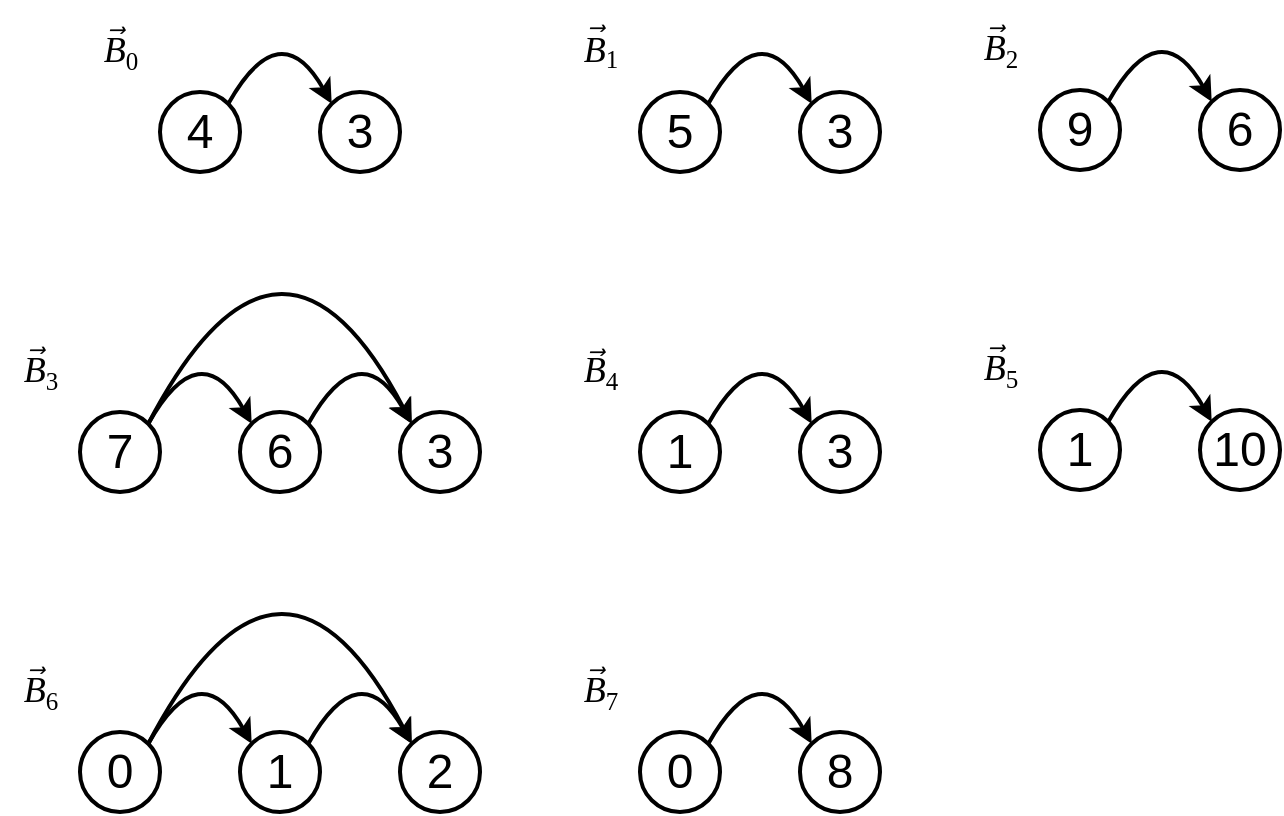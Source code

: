 <mxfile version="24.7.10">
  <diagram name="Page-1" id="zdLS6XzUSG3x8lp1yBCd">
    <mxGraphModel dx="1434" dy="841" grid="1" gridSize="10" guides="1" tooltips="1" connect="1" arrows="1" fold="1" page="1" pageScale="1" pageWidth="827" pageHeight="1169" background="none" math="0" shadow="0">
      <root>
        <mxCell id="0" />
        <mxCell id="1" parent="0" />
        <mxCell id="_PjYLiZ7u1xAUvMMXe8_-5" value="&lt;font face=&quot;Helvetica&quot; style=&quot;font-size: 24px;&quot;&gt;4&lt;/font&gt;" style="ellipse;whiteSpace=wrap;html=1;aspect=fixed;strokeWidth=2;" parent="1" vertex="1">
          <mxGeometry x="160" y="80" width="40" height="40" as="geometry" />
        </mxCell>
        <mxCell id="ZnwNd1amS8vzW6LrnCgQ-1" value="&lt;i style=&quot;font-size: 18px;&quot;&gt;B&lt;/i&gt;&lt;sub style=&quot;&quot;&gt;&lt;font style=&quot;font-size: 12.5px;&quot;&gt;1&lt;/font&gt;&lt;/sub&gt;" style="text;html=1;align=center;verticalAlign=middle;resizable=0;points=[];autosize=1;strokeColor=none;fillColor=none;strokeWidth=1;fontFamily=Times New Roman;fontStyle=0" parent="1" vertex="1">
          <mxGeometry x="360" y="40" width="40" height="40" as="geometry" />
        </mxCell>
        <mxCell id="ZnwNd1amS8vzW6LrnCgQ-4" value="&lt;span style=&quot;&quot;&gt;&lt;span style=&quot;font-style: italic; font-size: 18px;&quot;&gt;B&lt;/span&gt;&lt;span style=&quot;font-size: 15px;&quot;&gt;&lt;sub style=&quot;&quot;&gt;0&lt;/sub&gt;&lt;/span&gt;&lt;/span&gt;" style="text;html=1;align=center;verticalAlign=middle;resizable=0;points=[];autosize=1;strokeColor=none;fillColor=none;strokeWidth=1;fontFamily=Times New Roman;fontStyle=0" parent="1" vertex="1">
          <mxGeometry x="120" y="40" width="40" height="40" as="geometry" />
        </mxCell>
        <mxCell id="ZnwNd1amS8vzW6LrnCgQ-5" value="&lt;span style=&quot;&quot;&gt;&lt;span style=&quot;font-style: italic; font-size: 18px;&quot;&gt;B&lt;/span&gt;&lt;span style=&quot;font-size: 15px;&quot;&gt;&lt;sub style=&quot;&quot;&gt;2&lt;/sub&gt;&lt;/span&gt;&lt;/span&gt;" style="text;html=1;align=center;verticalAlign=middle;resizable=0;points=[];autosize=1;strokeColor=none;fillColor=none;strokeWidth=1;fontFamily=Times New Roman;fontStyle=0" parent="1" vertex="1">
          <mxGeometry x="560" y="39" width="40" height="40" as="geometry" />
        </mxCell>
        <mxCell id="ZnwNd1amS8vzW6LrnCgQ-6" value="&lt;span style=&quot;&quot;&gt;&lt;span style=&quot;font-style: italic; font-size: 18px;&quot;&gt;B&lt;/span&gt;&lt;span style=&quot;font-size: 15px;&quot;&gt;&lt;sub style=&quot;&quot;&gt;3&lt;/sub&gt;&lt;/span&gt;&lt;/span&gt;" style="text;html=1;align=center;verticalAlign=middle;resizable=0;points=[];autosize=1;strokeColor=none;fillColor=none;strokeWidth=1;fontFamily=Times New Roman;fontStyle=0" parent="1" vertex="1">
          <mxGeometry x="80" y="200" width="40" height="40" as="geometry" />
        </mxCell>
        <mxCell id="ZnwNd1amS8vzW6LrnCgQ-7" value="&lt;span style=&quot;&quot;&gt;&lt;span style=&quot;font-style: italic; font-size: 18px;&quot;&gt;B&lt;/span&gt;&lt;span style=&quot;font-size: 15px;&quot;&gt;&lt;sub style=&quot;&quot;&gt;4&lt;/sub&gt;&lt;/span&gt;&lt;/span&gt;" style="text;html=1;align=center;verticalAlign=middle;resizable=0;points=[];autosize=1;strokeColor=none;fillColor=none;strokeWidth=1;fontFamily=Times New Roman;fontStyle=0" parent="1" vertex="1">
          <mxGeometry x="360" y="200" width="40" height="40" as="geometry" />
        </mxCell>
        <mxCell id="ZnwNd1amS8vzW6LrnCgQ-8" value="&lt;span style=&quot;&quot;&gt;&lt;span style=&quot;font-style: italic; font-size: 18px;&quot;&gt;B&lt;/span&gt;&lt;span style=&quot;font-size: 15px;&quot;&gt;&lt;sub style=&quot;&quot;&gt;5&lt;/sub&gt;&lt;/span&gt;&lt;/span&gt;" style="text;html=1;align=center;verticalAlign=middle;resizable=0;points=[];autosize=1;strokeColor=none;fillColor=none;strokeWidth=1;fontFamily=Times New Roman;fontStyle=0" parent="1" vertex="1">
          <mxGeometry x="560" y="199" width="40" height="40" as="geometry" />
        </mxCell>
        <mxCell id="ZnwNd1amS8vzW6LrnCgQ-10" value="&lt;span style=&quot;&quot;&gt;&lt;span style=&quot;font-style: italic; font-size: 18px;&quot;&gt;B&lt;/span&gt;&lt;span style=&quot;font-size: 15px;&quot;&gt;&lt;sub style=&quot;&quot;&gt;6&lt;/sub&gt;&lt;/span&gt;&lt;/span&gt;" style="text;html=1;align=center;verticalAlign=middle;resizable=0;points=[];autosize=1;strokeColor=none;fillColor=none;strokeWidth=1;fontFamily=Times New Roman;fontStyle=0" parent="1" vertex="1">
          <mxGeometry x="80" y="360" width="40" height="40" as="geometry" />
        </mxCell>
        <mxCell id="ZnwNd1amS8vzW6LrnCgQ-11" value="&lt;span style=&quot;&quot;&gt;&lt;span style=&quot;font-style: italic; font-size: 18px;&quot;&gt;B&lt;/span&gt;&lt;span style=&quot;font-size: 15px;&quot;&gt;&lt;sub style=&quot;&quot;&gt;7&lt;/sub&gt;&lt;/span&gt;&lt;/span&gt;" style="text;html=1;align=center;verticalAlign=middle;resizable=0;points=[];autosize=1;strokeColor=none;fillColor=none;strokeWidth=1;fontFamily=Times New Roman;fontStyle=0" parent="1" vertex="1">
          <mxGeometry x="360" y="360" width="40" height="40" as="geometry" />
        </mxCell>
        <mxCell id="ZnwNd1amS8vzW6LrnCgQ-13" value="&lt;var class=&quot;vector&quot;&gt;&lt;span&gt;&lt;font style=&quot;font-size: 18px;&quot;&gt;⃗&lt;/font&gt;&lt;/span&gt;&lt;/var&gt;" style="text;html=1;align=center;verticalAlign=middle;resizable=0;points=[];autosize=1;strokeColor=none;fillColor=none;fontFamily=Times New Roman;fontStyle=0" parent="1" vertex="1">
          <mxGeometry x="570" y="34" width="20" height="40" as="geometry" />
        </mxCell>
        <mxCell id="ZnwNd1amS8vzW6LrnCgQ-14" value="&lt;var class=&quot;vector&quot;&gt;&lt;span&gt;&lt;font style=&quot;font-size: 18px;&quot;&gt;⃗&lt;/font&gt;&lt;/span&gt;&lt;/var&gt;" style="text;html=1;align=center;verticalAlign=middle;resizable=0;points=[];autosize=1;strokeColor=none;fillColor=none;fontFamily=Times New Roman;" parent="1" vertex="1">
          <mxGeometry x="370" y="34" width="20" height="40" as="geometry" />
        </mxCell>
        <mxCell id="ZnwNd1amS8vzW6LrnCgQ-15" value="&lt;var class=&quot;vector&quot;&gt;&lt;span&gt;&lt;font style=&quot;font-size: 18px;&quot;&gt;⃗&lt;/font&gt;&lt;/span&gt;&lt;/var&gt;" style="text;html=1;align=center;verticalAlign=middle;resizable=0;points=[];autosize=1;strokeColor=none;fillColor=none;fontFamily=Times New Roman;" parent="1" vertex="1">
          <mxGeometry x="130" y="35" width="20" height="40" as="geometry" />
        </mxCell>
        <mxCell id="ZnwNd1amS8vzW6LrnCgQ-16" value="&lt;var class=&quot;vector&quot;&gt;&lt;span&gt;&lt;font style=&quot;font-size: 18px;&quot;&gt;⃗&lt;/font&gt;&lt;/span&gt;&lt;/var&gt;" style="text;html=1;align=center;verticalAlign=middle;resizable=0;points=[];autosize=1;strokeColor=none;fillColor=none;fontFamily=Times New Roman;" parent="1" vertex="1">
          <mxGeometry x="370" y="196" width="20" height="40" as="geometry" />
        </mxCell>
        <mxCell id="ZnwNd1amS8vzW6LrnCgQ-17" value="&lt;var class=&quot;vector&quot;&gt;&lt;span&gt;&lt;font style=&quot;font-size: 18px;&quot;&gt;⃗&lt;/font&gt;&lt;/span&gt;&lt;/var&gt;" style="text;html=1;align=center;verticalAlign=middle;resizable=0;points=[];autosize=1;strokeColor=none;fillColor=none;fontFamily=Times New Roman;" parent="1" vertex="1">
          <mxGeometry x="570" y="194.21" width="20" height="40" as="geometry" />
        </mxCell>
        <mxCell id="ZnwNd1amS8vzW6LrnCgQ-18" value="&lt;var class=&quot;vector&quot;&gt;&lt;span&gt;&lt;font style=&quot;font-size: 18px;&quot;&gt;⃗&lt;/font&gt;&lt;/span&gt;&lt;/var&gt;" style="text;html=1;align=center;verticalAlign=middle;resizable=0;points=[];autosize=1;strokeColor=none;fillColor=none;fontFamily=Times New Roman;" parent="1" vertex="1">
          <mxGeometry x="90" y="195" width="20" height="40" as="geometry" />
        </mxCell>
        <mxCell id="ZnwNd1amS8vzW6LrnCgQ-19" value="&lt;var class=&quot;vector&quot;&gt;&lt;span&gt;&lt;font style=&quot;font-size: 18px;&quot;&gt;⃗&lt;/font&gt;&lt;/span&gt;&lt;/var&gt;" style="text;html=1;align=center;verticalAlign=middle;resizable=0;points=[];autosize=1;strokeColor=none;fillColor=none;fontFamily=Times New Roman;" parent="1" vertex="1">
          <mxGeometry x="370" y="355" width="20" height="40" as="geometry" />
        </mxCell>
        <mxCell id="ZnwNd1amS8vzW6LrnCgQ-20" value="&lt;var class=&quot;vector&quot;&gt;&lt;span&gt;&lt;font style=&quot;font-size: 18px;&quot;&gt;⃗&lt;/font&gt;&lt;/span&gt;&lt;/var&gt;" style="text;html=1;align=center;verticalAlign=middle;resizable=0;points=[];autosize=1;strokeColor=none;fillColor=none;fontFamily=Times New Roman;" parent="1" vertex="1">
          <mxGeometry x="90" y="355" width="20" height="40" as="geometry" />
        </mxCell>
        <mxCell id="3nH2F0Kgi0OkO7_tEUe0-1" value="&lt;font face=&quot;Helvetica&quot; style=&quot;font-size: 24px;&quot;&gt;3&lt;/font&gt;" style="ellipse;whiteSpace=wrap;html=1;aspect=fixed;strokeWidth=2;" vertex="1" parent="1">
          <mxGeometry x="240" y="80" width="40" height="40" as="geometry" />
        </mxCell>
        <mxCell id="3nH2F0Kgi0OkO7_tEUe0-2" value="&lt;font face=&quot;Helvetica&quot; style=&quot;font-size: 24px;&quot;&gt;5&lt;/font&gt;" style="ellipse;whiteSpace=wrap;html=1;aspect=fixed;strokeWidth=2;" vertex="1" parent="1">
          <mxGeometry x="400" y="80" width="40" height="40" as="geometry" />
        </mxCell>
        <mxCell id="3nH2F0Kgi0OkO7_tEUe0-3" value="&lt;font face=&quot;Helvetica&quot; style=&quot;font-size: 24px;&quot;&gt;3&lt;/font&gt;" style="ellipse;whiteSpace=wrap;html=1;aspect=fixed;strokeWidth=2;" vertex="1" parent="1">
          <mxGeometry x="480" y="80" width="40" height="40" as="geometry" />
        </mxCell>
        <mxCell id="3nH2F0Kgi0OkO7_tEUe0-4" value="&lt;font face=&quot;Helvetica&quot; style=&quot;font-size: 24px;&quot;&gt;7&lt;/font&gt;" style="ellipse;whiteSpace=wrap;html=1;aspect=fixed;strokeWidth=2;" vertex="1" parent="1">
          <mxGeometry x="120" y="240" width="40" height="40" as="geometry" />
        </mxCell>
        <mxCell id="3nH2F0Kgi0OkO7_tEUe0-5" value="&lt;font face=&quot;Helvetica&quot; style=&quot;font-size: 24px;&quot;&gt;6&lt;/font&gt;" style="ellipse;whiteSpace=wrap;html=1;aspect=fixed;strokeWidth=2;" vertex="1" parent="1">
          <mxGeometry x="200" y="240" width="40" height="40" as="geometry" />
        </mxCell>
        <mxCell id="3nH2F0Kgi0OkO7_tEUe0-6" value="&lt;font face=&quot;Helvetica&quot; style=&quot;font-size: 24px;&quot;&gt;3&lt;/font&gt;" style="ellipse;whiteSpace=wrap;html=1;aspect=fixed;strokeWidth=2;" vertex="1" parent="1">
          <mxGeometry x="280" y="240" width="40" height="40" as="geometry" />
        </mxCell>
        <mxCell id="3nH2F0Kgi0OkO7_tEUe0-7" value="&lt;font face=&quot;Helvetica&quot; style=&quot;font-size: 24px;&quot;&gt;1&lt;/font&gt;" style="ellipse;whiteSpace=wrap;html=1;aspect=fixed;strokeWidth=2;" vertex="1" parent="1">
          <mxGeometry x="400" y="240" width="40" height="40" as="geometry" />
        </mxCell>
        <mxCell id="3nH2F0Kgi0OkO7_tEUe0-8" value="&lt;font face=&quot;Helvetica&quot; style=&quot;font-size: 24px;&quot;&gt;3&lt;/font&gt;" style="ellipse;whiteSpace=wrap;html=1;aspect=fixed;strokeWidth=2;" vertex="1" parent="1">
          <mxGeometry x="480" y="240" width="40" height="40" as="geometry" />
        </mxCell>
        <mxCell id="3nH2F0Kgi0OkO7_tEUe0-9" value="&lt;font face=&quot;Helvetica&quot; style=&quot;font-size: 24px;&quot;&gt;1&lt;/font&gt;" style="ellipse;whiteSpace=wrap;html=1;aspect=fixed;strokeWidth=2;" vertex="1" parent="1">
          <mxGeometry x="600" y="239" width="40" height="40" as="geometry" />
        </mxCell>
        <mxCell id="3nH2F0Kgi0OkO7_tEUe0-10" value="&lt;font face=&quot;Helvetica&quot; style=&quot;font-size: 24px;&quot;&gt;10&lt;/font&gt;" style="ellipse;whiteSpace=wrap;html=1;aspect=fixed;strokeWidth=2;" vertex="1" parent="1">
          <mxGeometry x="680" y="239" width="40" height="40" as="geometry" />
        </mxCell>
        <mxCell id="3nH2F0Kgi0OkO7_tEUe0-11" value="&lt;font face=&quot;Helvetica&quot; style=&quot;font-size: 24px;&quot;&gt;0&lt;/font&gt;" style="ellipse;whiteSpace=wrap;html=1;aspect=fixed;strokeWidth=2;" vertex="1" parent="1">
          <mxGeometry x="120" y="400" width="40" height="40" as="geometry" />
        </mxCell>
        <mxCell id="3nH2F0Kgi0OkO7_tEUe0-12" value="&lt;font face=&quot;Helvetica&quot; style=&quot;font-size: 24px;&quot;&gt;1&lt;/font&gt;" style="ellipse;whiteSpace=wrap;html=1;aspect=fixed;strokeWidth=2;" vertex="1" parent="1">
          <mxGeometry x="200" y="400" width="40" height="40" as="geometry" />
        </mxCell>
        <mxCell id="3nH2F0Kgi0OkO7_tEUe0-13" value="&lt;font face=&quot;Helvetica&quot; style=&quot;font-size: 24px;&quot;&gt;2&lt;/font&gt;" style="ellipse;whiteSpace=wrap;html=1;aspect=fixed;strokeWidth=2;" vertex="1" parent="1">
          <mxGeometry x="280" y="400" width="40" height="40" as="geometry" />
        </mxCell>
        <mxCell id="3nH2F0Kgi0OkO7_tEUe0-14" value="&lt;font face=&quot;Helvetica&quot; style=&quot;font-size: 24px;&quot;&gt;9&lt;/font&gt;" style="ellipse;whiteSpace=wrap;html=1;aspect=fixed;strokeWidth=2;" vertex="1" parent="1">
          <mxGeometry x="600" y="79" width="40" height="40" as="geometry" />
        </mxCell>
        <mxCell id="3nH2F0Kgi0OkO7_tEUe0-15" value="&lt;font face=&quot;Helvetica&quot; style=&quot;font-size: 24px;&quot;&gt;6&lt;/font&gt;" style="ellipse;whiteSpace=wrap;html=1;aspect=fixed;strokeWidth=2;" vertex="1" parent="1">
          <mxGeometry x="680" y="79" width="40" height="40" as="geometry" />
        </mxCell>
        <mxCell id="3nH2F0Kgi0OkO7_tEUe0-16" value="&lt;font face=&quot;Helvetica&quot; style=&quot;font-size: 24px;&quot;&gt;0&lt;/font&gt;" style="ellipse;whiteSpace=wrap;html=1;aspect=fixed;strokeWidth=2;" vertex="1" parent="1">
          <mxGeometry x="400" y="400" width="40" height="40" as="geometry" />
        </mxCell>
        <mxCell id="3nH2F0Kgi0OkO7_tEUe0-17" value="&lt;font face=&quot;Helvetica&quot; style=&quot;font-size: 24px;&quot;&gt;8&lt;/font&gt;" style="ellipse;whiteSpace=wrap;html=1;aspect=fixed;strokeWidth=2;" vertex="1" parent="1">
          <mxGeometry x="480" y="400" width="40" height="40" as="geometry" />
        </mxCell>
        <mxCell id="3nH2F0Kgi0OkO7_tEUe0-20" value="" style="curved=1;endArrow=classic;html=1;rounded=0;exitX=1;exitY=0;exitDx=0;exitDy=0;entryX=0;entryY=0;entryDx=0;entryDy=0;strokeWidth=2;" edge="1" parent="1" source="_PjYLiZ7u1xAUvMMXe8_-5" target="3nH2F0Kgi0OkO7_tEUe0-1">
          <mxGeometry width="50" height="50" relative="1" as="geometry">
            <mxPoint x="680" y="210" as="sourcePoint" />
            <mxPoint x="610" y="170" as="targetPoint" />
            <Array as="points">
              <mxPoint x="220" y="40" />
            </Array>
          </mxGeometry>
        </mxCell>
        <mxCell id="3nH2F0Kgi0OkO7_tEUe0-22" value="" style="curved=1;endArrow=classic;html=1;rounded=0;exitX=1;exitY=0;exitDx=0;exitDy=0;entryX=0;entryY=0;entryDx=0;entryDy=0;strokeWidth=2;" edge="1" parent="1" source="3nH2F0Kgi0OkO7_tEUe0-14" target="3nH2F0Kgi0OkO7_tEUe0-15">
          <mxGeometry width="50" height="50" relative="1" as="geometry">
            <mxPoint x="638" y="85" as="sourcePoint" />
            <mxPoint x="690" y="85" as="targetPoint" />
            <Array as="points">
              <mxPoint x="660" y="39" />
            </Array>
          </mxGeometry>
        </mxCell>
        <mxCell id="3nH2F0Kgi0OkO7_tEUe0-24" value="" style="curved=1;endArrow=classic;html=1;rounded=0;exitX=1;exitY=0;exitDx=0;exitDy=0;entryX=0;entryY=0;entryDx=0;entryDy=0;strokeWidth=2;" edge="1" parent="1" source="3nH2F0Kgi0OkO7_tEUe0-7" target="3nH2F0Kgi0OkO7_tEUe0-8">
          <mxGeometry width="50" height="50" relative="1" as="geometry">
            <mxPoint x="444" y="136" as="sourcePoint" />
            <mxPoint x="496" y="136" as="targetPoint" />
            <Array as="points">
              <mxPoint x="460" y="200" />
            </Array>
          </mxGeometry>
        </mxCell>
        <mxCell id="3nH2F0Kgi0OkO7_tEUe0-25" value="" style="curved=1;endArrow=classic;html=1;rounded=0;exitX=1;exitY=0;exitDx=0;exitDy=0;entryX=0;entryY=0;entryDx=0;entryDy=0;strokeWidth=2;" edge="1" parent="1" source="3nH2F0Kgi0OkO7_tEUe0-11" target="3nH2F0Kgi0OkO7_tEUe0-13">
          <mxGeometry width="50" height="50" relative="1" as="geometry">
            <mxPoint x="214" y="186" as="sourcePoint" />
            <mxPoint x="266" y="186" as="targetPoint" />
            <Array as="points">
              <mxPoint x="220" y="280" />
            </Array>
          </mxGeometry>
        </mxCell>
        <mxCell id="3nH2F0Kgi0OkO7_tEUe0-27" value="" style="curved=1;endArrow=classic;html=1;rounded=0;exitX=1;exitY=0;exitDx=0;exitDy=0;entryX=0;entryY=0;entryDx=0;entryDy=0;strokeWidth=2;" edge="1" parent="1" source="3nH2F0Kgi0OkO7_tEUe0-11" target="3nH2F0Kgi0OkO7_tEUe0-12">
          <mxGeometry width="50" height="50" relative="1" as="geometry">
            <mxPoint x="164" y="296" as="sourcePoint" />
            <mxPoint x="216" y="296" as="targetPoint" />
            <Array as="points">
              <mxPoint x="180" y="360" />
            </Array>
          </mxGeometry>
        </mxCell>
        <mxCell id="3nH2F0Kgi0OkO7_tEUe0-28" value="" style="curved=1;endArrow=classic;html=1;rounded=0;exitX=1;exitY=0;exitDx=0;exitDy=0;entryX=0;entryY=0;entryDx=0;entryDy=0;strokeWidth=2;" edge="1" parent="1" source="3nH2F0Kgi0OkO7_tEUe0-12" target="3nH2F0Kgi0OkO7_tEUe0-13">
          <mxGeometry width="50" height="50" relative="1" as="geometry">
            <mxPoint x="164" y="416" as="sourcePoint" />
            <mxPoint x="216" y="416" as="targetPoint" />
            <Array as="points">
              <mxPoint x="260" y="360" />
            </Array>
          </mxGeometry>
        </mxCell>
        <mxCell id="3nH2F0Kgi0OkO7_tEUe0-29" value="" style="curved=1;endArrow=classic;html=1;rounded=0;exitX=1;exitY=0;exitDx=0;exitDy=0;entryX=0;entryY=0;entryDx=0;entryDy=0;strokeWidth=2;" edge="1" parent="1" source="3nH2F0Kgi0OkO7_tEUe0-2" target="3nH2F0Kgi0OkO7_tEUe0-3">
          <mxGeometry width="50" height="50" relative="1" as="geometry">
            <mxPoint x="204" y="96" as="sourcePoint" />
            <mxPoint x="256" y="96" as="targetPoint" />
            <Array as="points">
              <mxPoint x="460" y="40" />
            </Array>
          </mxGeometry>
        </mxCell>
        <mxCell id="3nH2F0Kgi0OkO7_tEUe0-30" value="" style="curved=1;endArrow=classic;html=1;rounded=0;exitX=1;exitY=0;exitDx=0;exitDy=0;entryX=0;entryY=0;entryDx=0;entryDy=0;strokeWidth=2;" edge="1" parent="1" source="3nH2F0Kgi0OkO7_tEUe0-4" target="3nH2F0Kgi0OkO7_tEUe0-5">
          <mxGeometry width="50" height="50" relative="1" as="geometry">
            <mxPoint x="164" y="136" as="sourcePoint" />
            <mxPoint x="216" y="136" as="targetPoint" />
            <Array as="points">
              <mxPoint x="180" y="200" />
            </Array>
          </mxGeometry>
        </mxCell>
        <mxCell id="3nH2F0Kgi0OkO7_tEUe0-31" value="" style="curved=1;endArrow=classic;html=1;rounded=0;exitX=1;exitY=0;exitDx=0;exitDy=0;entryX=0;entryY=0;entryDx=0;entryDy=0;strokeWidth=2;" edge="1" parent="1" source="3nH2F0Kgi0OkO7_tEUe0-4" target="3nH2F0Kgi0OkO7_tEUe0-6">
          <mxGeometry width="50" height="50" relative="1" as="geometry">
            <mxPoint x="164" y="256" as="sourcePoint" />
            <mxPoint x="216" y="256" as="targetPoint" />
            <Array as="points">
              <mxPoint x="220" y="120" />
            </Array>
          </mxGeometry>
        </mxCell>
        <mxCell id="3nH2F0Kgi0OkO7_tEUe0-32" value="" style="curved=1;endArrow=classic;html=1;rounded=0;exitX=1;exitY=0;exitDx=0;exitDy=0;entryX=0;entryY=0;entryDx=0;entryDy=0;strokeWidth=2;" edge="1" parent="1" source="3nH2F0Kgi0OkO7_tEUe0-9" target="3nH2F0Kgi0OkO7_tEUe0-10">
          <mxGeometry width="50" height="50" relative="1" as="geometry">
            <mxPoint x="644" y="15" as="sourcePoint" />
            <mxPoint x="696" y="15" as="targetPoint" />
            <Array as="points">
              <mxPoint x="660" y="199" />
            </Array>
          </mxGeometry>
        </mxCell>
        <mxCell id="3nH2F0Kgi0OkO7_tEUe0-33" value="" style="curved=1;endArrow=classic;html=1;rounded=0;exitX=1;exitY=0;exitDx=0;exitDy=0;entryX=0;entryY=0;entryDx=0;entryDy=0;strokeWidth=2;" edge="1" parent="1" source="3nH2F0Kgi0OkO7_tEUe0-16" target="3nH2F0Kgi0OkO7_tEUe0-17">
          <mxGeometry width="50" height="50" relative="1" as="geometry">
            <mxPoint x="364" y="296" as="sourcePoint" />
            <mxPoint x="416" y="296" as="targetPoint" />
            <Array as="points">
              <mxPoint x="460" y="360" />
            </Array>
          </mxGeometry>
        </mxCell>
        <mxCell id="3nH2F0Kgi0OkO7_tEUe0-34" value="" style="curved=1;endArrow=classic;html=1;rounded=0;exitX=1;exitY=0;exitDx=0;exitDy=0;entryX=0;entryY=0;entryDx=0;entryDy=0;strokeWidth=2;" edge="1" parent="1" source="3nH2F0Kgi0OkO7_tEUe0-5" target="3nH2F0Kgi0OkO7_tEUe0-6">
          <mxGeometry width="50" height="50" relative="1" as="geometry">
            <mxPoint x="164" y="256" as="sourcePoint" />
            <mxPoint x="216" y="256" as="targetPoint" />
            <Array as="points">
              <mxPoint x="260" y="200" />
            </Array>
          </mxGeometry>
        </mxCell>
      </root>
    </mxGraphModel>
  </diagram>
</mxfile>
